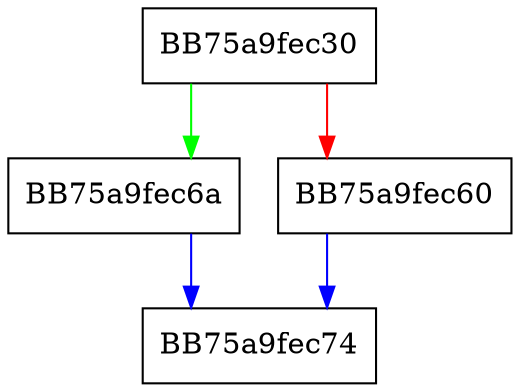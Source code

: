 digraph do_get_monthname {
  node [shape="box"];
  graph [splines=ortho];
  BB75a9fec30 -> BB75a9fec6a [color="green"];
  BB75a9fec30 -> BB75a9fec60 [color="red"];
  BB75a9fec60 -> BB75a9fec74 [color="blue"];
  BB75a9fec6a -> BB75a9fec74 [color="blue"];
}